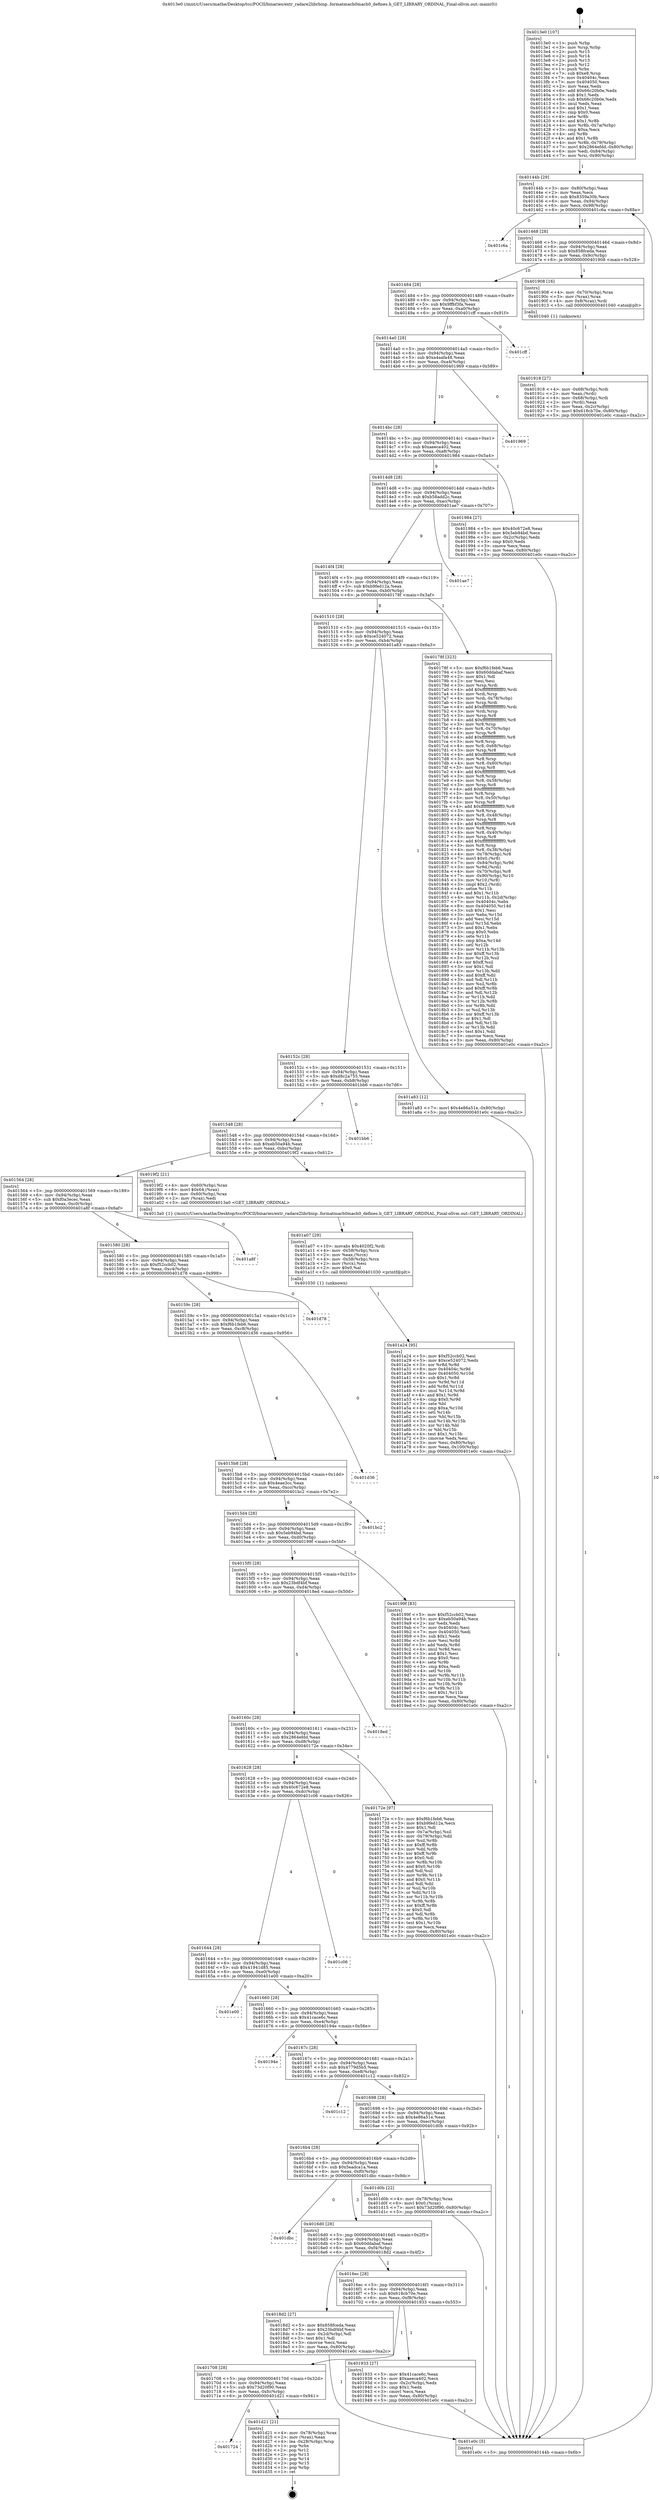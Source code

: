 digraph "0x4013e0" {
  label = "0x4013e0 (/mnt/c/Users/mathe/Desktop/tcc/POCII/binaries/extr_radare2librbinp..formatmach0mach0_defines.h_GET_LIBRARY_ORDINAL_Final-ollvm.out::main(0))"
  labelloc = "t"
  node[shape=record]

  Entry [label="",width=0.3,height=0.3,shape=circle,fillcolor=black,style=filled]
  "0x40144b" [label="{
     0x40144b [29]\l
     | [instrs]\l
     &nbsp;&nbsp;0x40144b \<+3\>: mov -0x80(%rbp),%eax\l
     &nbsp;&nbsp;0x40144e \<+2\>: mov %eax,%ecx\l
     &nbsp;&nbsp;0x401450 \<+6\>: sub $0x8359a30b,%ecx\l
     &nbsp;&nbsp;0x401456 \<+6\>: mov %eax,-0x94(%rbp)\l
     &nbsp;&nbsp;0x40145c \<+6\>: mov %ecx,-0x98(%rbp)\l
     &nbsp;&nbsp;0x401462 \<+6\>: je 0000000000401c6a \<main+0x88a\>\l
  }"]
  "0x401c6a" [label="{
     0x401c6a\l
  }", style=dashed]
  "0x401468" [label="{
     0x401468 [28]\l
     | [instrs]\l
     &nbsp;&nbsp;0x401468 \<+5\>: jmp 000000000040146d \<main+0x8d\>\l
     &nbsp;&nbsp;0x40146d \<+6\>: mov -0x94(%rbp),%eax\l
     &nbsp;&nbsp;0x401473 \<+5\>: sub $0x858fceda,%eax\l
     &nbsp;&nbsp;0x401478 \<+6\>: mov %eax,-0x9c(%rbp)\l
     &nbsp;&nbsp;0x40147e \<+6\>: je 0000000000401908 \<main+0x528\>\l
  }"]
  Exit [label="",width=0.3,height=0.3,shape=circle,fillcolor=black,style=filled,peripheries=2]
  "0x401908" [label="{
     0x401908 [16]\l
     | [instrs]\l
     &nbsp;&nbsp;0x401908 \<+4\>: mov -0x70(%rbp),%rax\l
     &nbsp;&nbsp;0x40190c \<+3\>: mov (%rax),%rax\l
     &nbsp;&nbsp;0x40190f \<+4\>: mov 0x8(%rax),%rdi\l
     &nbsp;&nbsp;0x401913 \<+5\>: call 0000000000401040 \<atoi@plt\>\l
     | [calls]\l
     &nbsp;&nbsp;0x401040 \{1\} (unknown)\l
  }"]
  "0x401484" [label="{
     0x401484 [28]\l
     | [instrs]\l
     &nbsp;&nbsp;0x401484 \<+5\>: jmp 0000000000401489 \<main+0xa9\>\l
     &nbsp;&nbsp;0x401489 \<+6\>: mov -0x94(%rbp),%eax\l
     &nbsp;&nbsp;0x40148f \<+5\>: sub $0x9ffbf3fa,%eax\l
     &nbsp;&nbsp;0x401494 \<+6\>: mov %eax,-0xa0(%rbp)\l
     &nbsp;&nbsp;0x40149a \<+6\>: je 0000000000401cff \<main+0x91f\>\l
  }"]
  "0x401724" [label="{
     0x401724\l
  }", style=dashed]
  "0x401cff" [label="{
     0x401cff\l
  }", style=dashed]
  "0x4014a0" [label="{
     0x4014a0 [28]\l
     | [instrs]\l
     &nbsp;&nbsp;0x4014a0 \<+5\>: jmp 00000000004014a5 \<main+0xc5\>\l
     &nbsp;&nbsp;0x4014a5 \<+6\>: mov -0x94(%rbp),%eax\l
     &nbsp;&nbsp;0x4014ab \<+5\>: sub $0xa4aafa48,%eax\l
     &nbsp;&nbsp;0x4014b0 \<+6\>: mov %eax,-0xa4(%rbp)\l
     &nbsp;&nbsp;0x4014b6 \<+6\>: je 0000000000401969 \<main+0x589\>\l
  }"]
  "0x401d21" [label="{
     0x401d21 [21]\l
     | [instrs]\l
     &nbsp;&nbsp;0x401d21 \<+4\>: mov -0x78(%rbp),%rax\l
     &nbsp;&nbsp;0x401d25 \<+2\>: mov (%rax),%eax\l
     &nbsp;&nbsp;0x401d27 \<+4\>: lea -0x28(%rbp),%rsp\l
     &nbsp;&nbsp;0x401d2b \<+1\>: pop %rbx\l
     &nbsp;&nbsp;0x401d2c \<+2\>: pop %r12\l
     &nbsp;&nbsp;0x401d2e \<+2\>: pop %r13\l
     &nbsp;&nbsp;0x401d30 \<+2\>: pop %r14\l
     &nbsp;&nbsp;0x401d32 \<+2\>: pop %r15\l
     &nbsp;&nbsp;0x401d34 \<+1\>: pop %rbp\l
     &nbsp;&nbsp;0x401d35 \<+1\>: ret\l
  }"]
  "0x401969" [label="{
     0x401969\l
  }", style=dashed]
  "0x4014bc" [label="{
     0x4014bc [28]\l
     | [instrs]\l
     &nbsp;&nbsp;0x4014bc \<+5\>: jmp 00000000004014c1 \<main+0xe1\>\l
     &nbsp;&nbsp;0x4014c1 \<+6\>: mov -0x94(%rbp),%eax\l
     &nbsp;&nbsp;0x4014c7 \<+5\>: sub $0xaeeca402,%eax\l
     &nbsp;&nbsp;0x4014cc \<+6\>: mov %eax,-0xa8(%rbp)\l
     &nbsp;&nbsp;0x4014d2 \<+6\>: je 0000000000401984 \<main+0x5a4\>\l
  }"]
  "0x401a24" [label="{
     0x401a24 [95]\l
     | [instrs]\l
     &nbsp;&nbsp;0x401a24 \<+5\>: mov $0xf52ccb02,%esi\l
     &nbsp;&nbsp;0x401a29 \<+5\>: mov $0xce524072,%edx\l
     &nbsp;&nbsp;0x401a2e \<+3\>: xor %r8d,%r8d\l
     &nbsp;&nbsp;0x401a31 \<+8\>: mov 0x40404c,%r9d\l
     &nbsp;&nbsp;0x401a39 \<+8\>: mov 0x404050,%r10d\l
     &nbsp;&nbsp;0x401a41 \<+4\>: sub $0x1,%r8d\l
     &nbsp;&nbsp;0x401a45 \<+3\>: mov %r9d,%r11d\l
     &nbsp;&nbsp;0x401a48 \<+3\>: add %r8d,%r11d\l
     &nbsp;&nbsp;0x401a4b \<+4\>: imul %r11d,%r9d\l
     &nbsp;&nbsp;0x401a4f \<+4\>: and $0x1,%r9d\l
     &nbsp;&nbsp;0x401a53 \<+4\>: cmp $0x0,%r9d\l
     &nbsp;&nbsp;0x401a57 \<+3\>: sete %bl\l
     &nbsp;&nbsp;0x401a5a \<+4\>: cmp $0xa,%r10d\l
     &nbsp;&nbsp;0x401a5e \<+4\>: setl %r14b\l
     &nbsp;&nbsp;0x401a62 \<+3\>: mov %bl,%r15b\l
     &nbsp;&nbsp;0x401a65 \<+3\>: and %r14b,%r15b\l
     &nbsp;&nbsp;0x401a68 \<+3\>: xor %r14b,%bl\l
     &nbsp;&nbsp;0x401a6b \<+3\>: or %bl,%r15b\l
     &nbsp;&nbsp;0x401a6e \<+4\>: test $0x1,%r15b\l
     &nbsp;&nbsp;0x401a72 \<+3\>: cmovne %edx,%esi\l
     &nbsp;&nbsp;0x401a75 \<+3\>: mov %esi,-0x80(%rbp)\l
     &nbsp;&nbsp;0x401a78 \<+6\>: mov %eax,-0x100(%rbp)\l
     &nbsp;&nbsp;0x401a7e \<+5\>: jmp 0000000000401e0c \<main+0xa2c\>\l
  }"]
  "0x401984" [label="{
     0x401984 [27]\l
     | [instrs]\l
     &nbsp;&nbsp;0x401984 \<+5\>: mov $0x40c672e8,%eax\l
     &nbsp;&nbsp;0x401989 \<+5\>: mov $0x5eb94bd,%ecx\l
     &nbsp;&nbsp;0x40198e \<+3\>: mov -0x2c(%rbp),%edx\l
     &nbsp;&nbsp;0x401991 \<+3\>: cmp $0x0,%edx\l
     &nbsp;&nbsp;0x401994 \<+3\>: cmove %ecx,%eax\l
     &nbsp;&nbsp;0x401997 \<+3\>: mov %eax,-0x80(%rbp)\l
     &nbsp;&nbsp;0x40199a \<+5\>: jmp 0000000000401e0c \<main+0xa2c\>\l
  }"]
  "0x4014d8" [label="{
     0x4014d8 [28]\l
     | [instrs]\l
     &nbsp;&nbsp;0x4014d8 \<+5\>: jmp 00000000004014dd \<main+0xfd\>\l
     &nbsp;&nbsp;0x4014dd \<+6\>: mov -0x94(%rbp),%eax\l
     &nbsp;&nbsp;0x4014e3 \<+5\>: sub $0xb58add2c,%eax\l
     &nbsp;&nbsp;0x4014e8 \<+6\>: mov %eax,-0xac(%rbp)\l
     &nbsp;&nbsp;0x4014ee \<+6\>: je 0000000000401ae7 \<main+0x707\>\l
  }"]
  "0x401a07" [label="{
     0x401a07 [29]\l
     | [instrs]\l
     &nbsp;&nbsp;0x401a07 \<+10\>: movabs $0x4020f2,%rdi\l
     &nbsp;&nbsp;0x401a11 \<+4\>: mov -0x58(%rbp),%rcx\l
     &nbsp;&nbsp;0x401a15 \<+2\>: mov %eax,(%rcx)\l
     &nbsp;&nbsp;0x401a17 \<+4\>: mov -0x58(%rbp),%rcx\l
     &nbsp;&nbsp;0x401a1b \<+2\>: mov (%rcx),%esi\l
     &nbsp;&nbsp;0x401a1d \<+2\>: mov $0x0,%al\l
     &nbsp;&nbsp;0x401a1f \<+5\>: call 0000000000401030 \<printf@plt\>\l
     | [calls]\l
     &nbsp;&nbsp;0x401030 \{1\} (unknown)\l
  }"]
  "0x401ae7" [label="{
     0x401ae7\l
  }", style=dashed]
  "0x4014f4" [label="{
     0x4014f4 [28]\l
     | [instrs]\l
     &nbsp;&nbsp;0x4014f4 \<+5\>: jmp 00000000004014f9 \<main+0x119\>\l
     &nbsp;&nbsp;0x4014f9 \<+6\>: mov -0x94(%rbp),%eax\l
     &nbsp;&nbsp;0x4014ff \<+5\>: sub $0xb9fed12a,%eax\l
     &nbsp;&nbsp;0x401504 \<+6\>: mov %eax,-0xb0(%rbp)\l
     &nbsp;&nbsp;0x40150a \<+6\>: je 000000000040178f \<main+0x3af\>\l
  }"]
  "0x401708" [label="{
     0x401708 [28]\l
     | [instrs]\l
     &nbsp;&nbsp;0x401708 \<+5\>: jmp 000000000040170d \<main+0x32d\>\l
     &nbsp;&nbsp;0x40170d \<+6\>: mov -0x94(%rbp),%eax\l
     &nbsp;&nbsp;0x401713 \<+5\>: sub $0x73d20f90,%eax\l
     &nbsp;&nbsp;0x401718 \<+6\>: mov %eax,-0xfc(%rbp)\l
     &nbsp;&nbsp;0x40171e \<+6\>: je 0000000000401d21 \<main+0x941\>\l
  }"]
  "0x40178f" [label="{
     0x40178f [323]\l
     | [instrs]\l
     &nbsp;&nbsp;0x40178f \<+5\>: mov $0xf6b1feb6,%eax\l
     &nbsp;&nbsp;0x401794 \<+5\>: mov $0x60ddabaf,%ecx\l
     &nbsp;&nbsp;0x401799 \<+2\>: mov $0x1,%dl\l
     &nbsp;&nbsp;0x40179b \<+2\>: xor %esi,%esi\l
     &nbsp;&nbsp;0x40179d \<+3\>: mov %rsp,%rdi\l
     &nbsp;&nbsp;0x4017a0 \<+4\>: add $0xfffffffffffffff0,%rdi\l
     &nbsp;&nbsp;0x4017a4 \<+3\>: mov %rdi,%rsp\l
     &nbsp;&nbsp;0x4017a7 \<+4\>: mov %rdi,-0x78(%rbp)\l
     &nbsp;&nbsp;0x4017ab \<+3\>: mov %rsp,%rdi\l
     &nbsp;&nbsp;0x4017ae \<+4\>: add $0xfffffffffffffff0,%rdi\l
     &nbsp;&nbsp;0x4017b2 \<+3\>: mov %rdi,%rsp\l
     &nbsp;&nbsp;0x4017b5 \<+3\>: mov %rsp,%r8\l
     &nbsp;&nbsp;0x4017b8 \<+4\>: add $0xfffffffffffffff0,%r8\l
     &nbsp;&nbsp;0x4017bc \<+3\>: mov %r8,%rsp\l
     &nbsp;&nbsp;0x4017bf \<+4\>: mov %r8,-0x70(%rbp)\l
     &nbsp;&nbsp;0x4017c3 \<+3\>: mov %rsp,%r8\l
     &nbsp;&nbsp;0x4017c6 \<+4\>: add $0xfffffffffffffff0,%r8\l
     &nbsp;&nbsp;0x4017ca \<+3\>: mov %r8,%rsp\l
     &nbsp;&nbsp;0x4017cd \<+4\>: mov %r8,-0x68(%rbp)\l
     &nbsp;&nbsp;0x4017d1 \<+3\>: mov %rsp,%r8\l
     &nbsp;&nbsp;0x4017d4 \<+4\>: add $0xfffffffffffffff0,%r8\l
     &nbsp;&nbsp;0x4017d8 \<+3\>: mov %r8,%rsp\l
     &nbsp;&nbsp;0x4017db \<+4\>: mov %r8,-0x60(%rbp)\l
     &nbsp;&nbsp;0x4017df \<+3\>: mov %rsp,%r8\l
     &nbsp;&nbsp;0x4017e2 \<+4\>: add $0xfffffffffffffff0,%r8\l
     &nbsp;&nbsp;0x4017e6 \<+3\>: mov %r8,%rsp\l
     &nbsp;&nbsp;0x4017e9 \<+4\>: mov %r8,-0x58(%rbp)\l
     &nbsp;&nbsp;0x4017ed \<+3\>: mov %rsp,%r8\l
     &nbsp;&nbsp;0x4017f0 \<+4\>: add $0xfffffffffffffff0,%r8\l
     &nbsp;&nbsp;0x4017f4 \<+3\>: mov %r8,%rsp\l
     &nbsp;&nbsp;0x4017f7 \<+4\>: mov %r8,-0x50(%rbp)\l
     &nbsp;&nbsp;0x4017fb \<+3\>: mov %rsp,%r8\l
     &nbsp;&nbsp;0x4017fe \<+4\>: add $0xfffffffffffffff0,%r8\l
     &nbsp;&nbsp;0x401802 \<+3\>: mov %r8,%rsp\l
     &nbsp;&nbsp;0x401805 \<+4\>: mov %r8,-0x48(%rbp)\l
     &nbsp;&nbsp;0x401809 \<+3\>: mov %rsp,%r8\l
     &nbsp;&nbsp;0x40180c \<+4\>: add $0xfffffffffffffff0,%r8\l
     &nbsp;&nbsp;0x401810 \<+3\>: mov %r8,%rsp\l
     &nbsp;&nbsp;0x401813 \<+4\>: mov %r8,-0x40(%rbp)\l
     &nbsp;&nbsp;0x401817 \<+3\>: mov %rsp,%r8\l
     &nbsp;&nbsp;0x40181a \<+4\>: add $0xfffffffffffffff0,%r8\l
     &nbsp;&nbsp;0x40181e \<+3\>: mov %r8,%rsp\l
     &nbsp;&nbsp;0x401821 \<+4\>: mov %r8,-0x38(%rbp)\l
     &nbsp;&nbsp;0x401825 \<+4\>: mov -0x78(%rbp),%r8\l
     &nbsp;&nbsp;0x401829 \<+7\>: movl $0x0,(%r8)\l
     &nbsp;&nbsp;0x401830 \<+7\>: mov -0x84(%rbp),%r9d\l
     &nbsp;&nbsp;0x401837 \<+3\>: mov %r9d,(%rdi)\l
     &nbsp;&nbsp;0x40183a \<+4\>: mov -0x70(%rbp),%r8\l
     &nbsp;&nbsp;0x40183e \<+7\>: mov -0x90(%rbp),%r10\l
     &nbsp;&nbsp;0x401845 \<+3\>: mov %r10,(%r8)\l
     &nbsp;&nbsp;0x401848 \<+3\>: cmpl $0x2,(%rdi)\l
     &nbsp;&nbsp;0x40184b \<+4\>: setne %r11b\l
     &nbsp;&nbsp;0x40184f \<+4\>: and $0x1,%r11b\l
     &nbsp;&nbsp;0x401853 \<+4\>: mov %r11b,-0x2d(%rbp)\l
     &nbsp;&nbsp;0x401857 \<+7\>: mov 0x40404c,%ebx\l
     &nbsp;&nbsp;0x40185e \<+8\>: mov 0x404050,%r14d\l
     &nbsp;&nbsp;0x401866 \<+3\>: sub $0x1,%esi\l
     &nbsp;&nbsp;0x401869 \<+3\>: mov %ebx,%r15d\l
     &nbsp;&nbsp;0x40186c \<+3\>: add %esi,%r15d\l
     &nbsp;&nbsp;0x40186f \<+4\>: imul %r15d,%ebx\l
     &nbsp;&nbsp;0x401873 \<+3\>: and $0x1,%ebx\l
     &nbsp;&nbsp;0x401876 \<+3\>: cmp $0x0,%ebx\l
     &nbsp;&nbsp;0x401879 \<+4\>: sete %r11b\l
     &nbsp;&nbsp;0x40187d \<+4\>: cmp $0xa,%r14d\l
     &nbsp;&nbsp;0x401881 \<+4\>: setl %r12b\l
     &nbsp;&nbsp;0x401885 \<+3\>: mov %r11b,%r13b\l
     &nbsp;&nbsp;0x401888 \<+4\>: xor $0xff,%r13b\l
     &nbsp;&nbsp;0x40188c \<+3\>: mov %r12b,%sil\l
     &nbsp;&nbsp;0x40188f \<+4\>: xor $0xff,%sil\l
     &nbsp;&nbsp;0x401893 \<+3\>: xor $0x1,%dl\l
     &nbsp;&nbsp;0x401896 \<+3\>: mov %r13b,%dil\l
     &nbsp;&nbsp;0x401899 \<+4\>: and $0xff,%dil\l
     &nbsp;&nbsp;0x40189d \<+3\>: and %dl,%r11b\l
     &nbsp;&nbsp;0x4018a0 \<+3\>: mov %sil,%r8b\l
     &nbsp;&nbsp;0x4018a3 \<+4\>: and $0xff,%r8b\l
     &nbsp;&nbsp;0x4018a7 \<+3\>: and %dl,%r12b\l
     &nbsp;&nbsp;0x4018aa \<+3\>: or %r11b,%dil\l
     &nbsp;&nbsp;0x4018ad \<+3\>: or %r12b,%r8b\l
     &nbsp;&nbsp;0x4018b0 \<+3\>: xor %r8b,%dil\l
     &nbsp;&nbsp;0x4018b3 \<+3\>: or %sil,%r13b\l
     &nbsp;&nbsp;0x4018b6 \<+4\>: xor $0xff,%r13b\l
     &nbsp;&nbsp;0x4018ba \<+3\>: or $0x1,%dl\l
     &nbsp;&nbsp;0x4018bd \<+3\>: and %dl,%r13b\l
     &nbsp;&nbsp;0x4018c0 \<+3\>: or %r13b,%dil\l
     &nbsp;&nbsp;0x4018c3 \<+4\>: test $0x1,%dil\l
     &nbsp;&nbsp;0x4018c7 \<+3\>: cmovne %ecx,%eax\l
     &nbsp;&nbsp;0x4018ca \<+3\>: mov %eax,-0x80(%rbp)\l
     &nbsp;&nbsp;0x4018cd \<+5\>: jmp 0000000000401e0c \<main+0xa2c\>\l
  }"]
  "0x401510" [label="{
     0x401510 [28]\l
     | [instrs]\l
     &nbsp;&nbsp;0x401510 \<+5\>: jmp 0000000000401515 \<main+0x135\>\l
     &nbsp;&nbsp;0x401515 \<+6\>: mov -0x94(%rbp),%eax\l
     &nbsp;&nbsp;0x40151b \<+5\>: sub $0xce524072,%eax\l
     &nbsp;&nbsp;0x401520 \<+6\>: mov %eax,-0xb4(%rbp)\l
     &nbsp;&nbsp;0x401526 \<+6\>: je 0000000000401a83 \<main+0x6a3\>\l
  }"]
  "0x401933" [label="{
     0x401933 [27]\l
     | [instrs]\l
     &nbsp;&nbsp;0x401933 \<+5\>: mov $0x41cace6c,%eax\l
     &nbsp;&nbsp;0x401938 \<+5\>: mov $0xaeeca402,%ecx\l
     &nbsp;&nbsp;0x40193d \<+3\>: mov -0x2c(%rbp),%edx\l
     &nbsp;&nbsp;0x401940 \<+3\>: cmp $0x1,%edx\l
     &nbsp;&nbsp;0x401943 \<+3\>: cmovl %ecx,%eax\l
     &nbsp;&nbsp;0x401946 \<+3\>: mov %eax,-0x80(%rbp)\l
     &nbsp;&nbsp;0x401949 \<+5\>: jmp 0000000000401e0c \<main+0xa2c\>\l
  }"]
  "0x401a83" [label="{
     0x401a83 [12]\l
     | [instrs]\l
     &nbsp;&nbsp;0x401a83 \<+7\>: movl $0x4e86a51e,-0x80(%rbp)\l
     &nbsp;&nbsp;0x401a8a \<+5\>: jmp 0000000000401e0c \<main+0xa2c\>\l
  }"]
  "0x40152c" [label="{
     0x40152c [28]\l
     | [instrs]\l
     &nbsp;&nbsp;0x40152c \<+5\>: jmp 0000000000401531 \<main+0x151\>\l
     &nbsp;&nbsp;0x401531 \<+6\>: mov -0x94(%rbp),%eax\l
     &nbsp;&nbsp;0x401537 \<+5\>: sub $0xd8c2a755,%eax\l
     &nbsp;&nbsp;0x40153c \<+6\>: mov %eax,-0xb8(%rbp)\l
     &nbsp;&nbsp;0x401542 \<+6\>: je 0000000000401bb6 \<main+0x7d6\>\l
  }"]
  "0x401918" [label="{
     0x401918 [27]\l
     | [instrs]\l
     &nbsp;&nbsp;0x401918 \<+4\>: mov -0x68(%rbp),%rdi\l
     &nbsp;&nbsp;0x40191c \<+2\>: mov %eax,(%rdi)\l
     &nbsp;&nbsp;0x40191e \<+4\>: mov -0x68(%rbp),%rdi\l
     &nbsp;&nbsp;0x401922 \<+2\>: mov (%rdi),%eax\l
     &nbsp;&nbsp;0x401924 \<+3\>: mov %eax,-0x2c(%rbp)\l
     &nbsp;&nbsp;0x401927 \<+7\>: movl $0x618cb70e,-0x80(%rbp)\l
     &nbsp;&nbsp;0x40192e \<+5\>: jmp 0000000000401e0c \<main+0xa2c\>\l
  }"]
  "0x401bb6" [label="{
     0x401bb6\l
  }", style=dashed]
  "0x401548" [label="{
     0x401548 [28]\l
     | [instrs]\l
     &nbsp;&nbsp;0x401548 \<+5\>: jmp 000000000040154d \<main+0x16d\>\l
     &nbsp;&nbsp;0x40154d \<+6\>: mov -0x94(%rbp),%eax\l
     &nbsp;&nbsp;0x401553 \<+5\>: sub $0xeb50a94b,%eax\l
     &nbsp;&nbsp;0x401558 \<+6\>: mov %eax,-0xbc(%rbp)\l
     &nbsp;&nbsp;0x40155e \<+6\>: je 00000000004019f2 \<main+0x612\>\l
  }"]
  "0x4016ec" [label="{
     0x4016ec [28]\l
     | [instrs]\l
     &nbsp;&nbsp;0x4016ec \<+5\>: jmp 00000000004016f1 \<main+0x311\>\l
     &nbsp;&nbsp;0x4016f1 \<+6\>: mov -0x94(%rbp),%eax\l
     &nbsp;&nbsp;0x4016f7 \<+5\>: sub $0x618cb70e,%eax\l
     &nbsp;&nbsp;0x4016fc \<+6\>: mov %eax,-0xf8(%rbp)\l
     &nbsp;&nbsp;0x401702 \<+6\>: je 0000000000401933 \<main+0x553\>\l
  }"]
  "0x4019f2" [label="{
     0x4019f2 [21]\l
     | [instrs]\l
     &nbsp;&nbsp;0x4019f2 \<+4\>: mov -0x60(%rbp),%rax\l
     &nbsp;&nbsp;0x4019f6 \<+6\>: movl $0x64,(%rax)\l
     &nbsp;&nbsp;0x4019fc \<+4\>: mov -0x60(%rbp),%rax\l
     &nbsp;&nbsp;0x401a00 \<+2\>: mov (%rax),%edi\l
     &nbsp;&nbsp;0x401a02 \<+5\>: call 00000000004013a0 \<GET_LIBRARY_ORDINAL\>\l
     | [calls]\l
     &nbsp;&nbsp;0x4013a0 \{1\} (/mnt/c/Users/mathe/Desktop/tcc/POCII/binaries/extr_radare2librbinp..formatmach0mach0_defines.h_GET_LIBRARY_ORDINAL_Final-ollvm.out::GET_LIBRARY_ORDINAL)\l
  }"]
  "0x401564" [label="{
     0x401564 [28]\l
     | [instrs]\l
     &nbsp;&nbsp;0x401564 \<+5\>: jmp 0000000000401569 \<main+0x189\>\l
     &nbsp;&nbsp;0x401569 \<+6\>: mov -0x94(%rbp),%eax\l
     &nbsp;&nbsp;0x40156f \<+5\>: sub $0xf0a3ecec,%eax\l
     &nbsp;&nbsp;0x401574 \<+6\>: mov %eax,-0xc0(%rbp)\l
     &nbsp;&nbsp;0x40157a \<+6\>: je 0000000000401a8f \<main+0x6af\>\l
  }"]
  "0x4018d2" [label="{
     0x4018d2 [27]\l
     | [instrs]\l
     &nbsp;&nbsp;0x4018d2 \<+5\>: mov $0x858fceda,%eax\l
     &nbsp;&nbsp;0x4018d7 \<+5\>: mov $0x23bdf4bf,%ecx\l
     &nbsp;&nbsp;0x4018dc \<+3\>: mov -0x2d(%rbp),%dl\l
     &nbsp;&nbsp;0x4018df \<+3\>: test $0x1,%dl\l
     &nbsp;&nbsp;0x4018e2 \<+3\>: cmovne %ecx,%eax\l
     &nbsp;&nbsp;0x4018e5 \<+3\>: mov %eax,-0x80(%rbp)\l
     &nbsp;&nbsp;0x4018e8 \<+5\>: jmp 0000000000401e0c \<main+0xa2c\>\l
  }"]
  "0x401a8f" [label="{
     0x401a8f\l
  }", style=dashed]
  "0x401580" [label="{
     0x401580 [28]\l
     | [instrs]\l
     &nbsp;&nbsp;0x401580 \<+5\>: jmp 0000000000401585 \<main+0x1a5\>\l
     &nbsp;&nbsp;0x401585 \<+6\>: mov -0x94(%rbp),%eax\l
     &nbsp;&nbsp;0x40158b \<+5\>: sub $0xf52ccb02,%eax\l
     &nbsp;&nbsp;0x401590 \<+6\>: mov %eax,-0xc4(%rbp)\l
     &nbsp;&nbsp;0x401596 \<+6\>: je 0000000000401d78 \<main+0x998\>\l
  }"]
  "0x4016d0" [label="{
     0x4016d0 [28]\l
     | [instrs]\l
     &nbsp;&nbsp;0x4016d0 \<+5\>: jmp 00000000004016d5 \<main+0x2f5\>\l
     &nbsp;&nbsp;0x4016d5 \<+6\>: mov -0x94(%rbp),%eax\l
     &nbsp;&nbsp;0x4016db \<+5\>: sub $0x60ddabaf,%eax\l
     &nbsp;&nbsp;0x4016e0 \<+6\>: mov %eax,-0xf4(%rbp)\l
     &nbsp;&nbsp;0x4016e6 \<+6\>: je 00000000004018d2 \<main+0x4f2\>\l
  }"]
  "0x401d78" [label="{
     0x401d78\l
  }", style=dashed]
  "0x40159c" [label="{
     0x40159c [28]\l
     | [instrs]\l
     &nbsp;&nbsp;0x40159c \<+5\>: jmp 00000000004015a1 \<main+0x1c1\>\l
     &nbsp;&nbsp;0x4015a1 \<+6\>: mov -0x94(%rbp),%eax\l
     &nbsp;&nbsp;0x4015a7 \<+5\>: sub $0xf6b1feb6,%eax\l
     &nbsp;&nbsp;0x4015ac \<+6\>: mov %eax,-0xc8(%rbp)\l
     &nbsp;&nbsp;0x4015b2 \<+6\>: je 0000000000401d36 \<main+0x956\>\l
  }"]
  "0x401dbc" [label="{
     0x401dbc\l
  }", style=dashed]
  "0x401d36" [label="{
     0x401d36\l
  }", style=dashed]
  "0x4015b8" [label="{
     0x4015b8 [28]\l
     | [instrs]\l
     &nbsp;&nbsp;0x4015b8 \<+5\>: jmp 00000000004015bd \<main+0x1dd\>\l
     &nbsp;&nbsp;0x4015bd \<+6\>: mov -0x94(%rbp),%eax\l
     &nbsp;&nbsp;0x4015c3 \<+5\>: sub $0x4eae3cc,%eax\l
     &nbsp;&nbsp;0x4015c8 \<+6\>: mov %eax,-0xcc(%rbp)\l
     &nbsp;&nbsp;0x4015ce \<+6\>: je 0000000000401bc2 \<main+0x7e2\>\l
  }"]
  "0x4016b4" [label="{
     0x4016b4 [28]\l
     | [instrs]\l
     &nbsp;&nbsp;0x4016b4 \<+5\>: jmp 00000000004016b9 \<main+0x2d9\>\l
     &nbsp;&nbsp;0x4016b9 \<+6\>: mov -0x94(%rbp),%eax\l
     &nbsp;&nbsp;0x4016bf \<+5\>: sub $0x5eadca1a,%eax\l
     &nbsp;&nbsp;0x4016c4 \<+6\>: mov %eax,-0xf0(%rbp)\l
     &nbsp;&nbsp;0x4016ca \<+6\>: je 0000000000401dbc \<main+0x9dc\>\l
  }"]
  "0x401bc2" [label="{
     0x401bc2\l
  }", style=dashed]
  "0x4015d4" [label="{
     0x4015d4 [28]\l
     | [instrs]\l
     &nbsp;&nbsp;0x4015d4 \<+5\>: jmp 00000000004015d9 \<main+0x1f9\>\l
     &nbsp;&nbsp;0x4015d9 \<+6\>: mov -0x94(%rbp),%eax\l
     &nbsp;&nbsp;0x4015df \<+5\>: sub $0x5eb94bd,%eax\l
     &nbsp;&nbsp;0x4015e4 \<+6\>: mov %eax,-0xd0(%rbp)\l
     &nbsp;&nbsp;0x4015ea \<+6\>: je 000000000040199f \<main+0x5bf\>\l
  }"]
  "0x401d0b" [label="{
     0x401d0b [22]\l
     | [instrs]\l
     &nbsp;&nbsp;0x401d0b \<+4\>: mov -0x78(%rbp),%rax\l
     &nbsp;&nbsp;0x401d0f \<+6\>: movl $0x0,(%rax)\l
     &nbsp;&nbsp;0x401d15 \<+7\>: movl $0x73d20f90,-0x80(%rbp)\l
     &nbsp;&nbsp;0x401d1c \<+5\>: jmp 0000000000401e0c \<main+0xa2c\>\l
  }"]
  "0x40199f" [label="{
     0x40199f [83]\l
     | [instrs]\l
     &nbsp;&nbsp;0x40199f \<+5\>: mov $0xf52ccb02,%eax\l
     &nbsp;&nbsp;0x4019a4 \<+5\>: mov $0xeb50a94b,%ecx\l
     &nbsp;&nbsp;0x4019a9 \<+2\>: xor %edx,%edx\l
     &nbsp;&nbsp;0x4019ab \<+7\>: mov 0x40404c,%esi\l
     &nbsp;&nbsp;0x4019b2 \<+7\>: mov 0x404050,%edi\l
     &nbsp;&nbsp;0x4019b9 \<+3\>: sub $0x1,%edx\l
     &nbsp;&nbsp;0x4019bc \<+3\>: mov %esi,%r8d\l
     &nbsp;&nbsp;0x4019bf \<+3\>: add %edx,%r8d\l
     &nbsp;&nbsp;0x4019c2 \<+4\>: imul %r8d,%esi\l
     &nbsp;&nbsp;0x4019c6 \<+3\>: and $0x1,%esi\l
     &nbsp;&nbsp;0x4019c9 \<+3\>: cmp $0x0,%esi\l
     &nbsp;&nbsp;0x4019cc \<+4\>: sete %r9b\l
     &nbsp;&nbsp;0x4019d0 \<+3\>: cmp $0xa,%edi\l
     &nbsp;&nbsp;0x4019d3 \<+4\>: setl %r10b\l
     &nbsp;&nbsp;0x4019d7 \<+3\>: mov %r9b,%r11b\l
     &nbsp;&nbsp;0x4019da \<+3\>: and %r10b,%r11b\l
     &nbsp;&nbsp;0x4019dd \<+3\>: xor %r10b,%r9b\l
     &nbsp;&nbsp;0x4019e0 \<+3\>: or %r9b,%r11b\l
     &nbsp;&nbsp;0x4019e3 \<+4\>: test $0x1,%r11b\l
     &nbsp;&nbsp;0x4019e7 \<+3\>: cmovne %ecx,%eax\l
     &nbsp;&nbsp;0x4019ea \<+3\>: mov %eax,-0x80(%rbp)\l
     &nbsp;&nbsp;0x4019ed \<+5\>: jmp 0000000000401e0c \<main+0xa2c\>\l
  }"]
  "0x4015f0" [label="{
     0x4015f0 [28]\l
     | [instrs]\l
     &nbsp;&nbsp;0x4015f0 \<+5\>: jmp 00000000004015f5 \<main+0x215\>\l
     &nbsp;&nbsp;0x4015f5 \<+6\>: mov -0x94(%rbp),%eax\l
     &nbsp;&nbsp;0x4015fb \<+5\>: sub $0x23bdf4bf,%eax\l
     &nbsp;&nbsp;0x401600 \<+6\>: mov %eax,-0xd4(%rbp)\l
     &nbsp;&nbsp;0x401606 \<+6\>: je 00000000004018ed \<main+0x50d\>\l
  }"]
  "0x401698" [label="{
     0x401698 [28]\l
     | [instrs]\l
     &nbsp;&nbsp;0x401698 \<+5\>: jmp 000000000040169d \<main+0x2bd\>\l
     &nbsp;&nbsp;0x40169d \<+6\>: mov -0x94(%rbp),%eax\l
     &nbsp;&nbsp;0x4016a3 \<+5\>: sub $0x4e86a51e,%eax\l
     &nbsp;&nbsp;0x4016a8 \<+6\>: mov %eax,-0xec(%rbp)\l
     &nbsp;&nbsp;0x4016ae \<+6\>: je 0000000000401d0b \<main+0x92b\>\l
  }"]
  "0x4018ed" [label="{
     0x4018ed\l
  }", style=dashed]
  "0x40160c" [label="{
     0x40160c [28]\l
     | [instrs]\l
     &nbsp;&nbsp;0x40160c \<+5\>: jmp 0000000000401611 \<main+0x231\>\l
     &nbsp;&nbsp;0x401611 \<+6\>: mov -0x94(%rbp),%eax\l
     &nbsp;&nbsp;0x401617 \<+5\>: sub $0x2864efdd,%eax\l
     &nbsp;&nbsp;0x40161c \<+6\>: mov %eax,-0xd8(%rbp)\l
     &nbsp;&nbsp;0x401622 \<+6\>: je 000000000040172e \<main+0x34e\>\l
  }"]
  "0x401c12" [label="{
     0x401c12\l
  }", style=dashed]
  "0x40172e" [label="{
     0x40172e [97]\l
     | [instrs]\l
     &nbsp;&nbsp;0x40172e \<+5\>: mov $0xf6b1feb6,%eax\l
     &nbsp;&nbsp;0x401733 \<+5\>: mov $0xb9fed12a,%ecx\l
     &nbsp;&nbsp;0x401738 \<+2\>: mov $0x1,%dl\l
     &nbsp;&nbsp;0x40173a \<+4\>: mov -0x7a(%rbp),%sil\l
     &nbsp;&nbsp;0x40173e \<+4\>: mov -0x79(%rbp),%dil\l
     &nbsp;&nbsp;0x401742 \<+3\>: mov %sil,%r8b\l
     &nbsp;&nbsp;0x401745 \<+4\>: xor $0xff,%r8b\l
     &nbsp;&nbsp;0x401749 \<+3\>: mov %dil,%r9b\l
     &nbsp;&nbsp;0x40174c \<+4\>: xor $0xff,%r9b\l
     &nbsp;&nbsp;0x401750 \<+3\>: xor $0x0,%dl\l
     &nbsp;&nbsp;0x401753 \<+3\>: mov %r8b,%r10b\l
     &nbsp;&nbsp;0x401756 \<+4\>: and $0x0,%r10b\l
     &nbsp;&nbsp;0x40175a \<+3\>: and %dl,%sil\l
     &nbsp;&nbsp;0x40175d \<+3\>: mov %r9b,%r11b\l
     &nbsp;&nbsp;0x401760 \<+4\>: and $0x0,%r11b\l
     &nbsp;&nbsp;0x401764 \<+3\>: and %dl,%dil\l
     &nbsp;&nbsp;0x401767 \<+3\>: or %sil,%r10b\l
     &nbsp;&nbsp;0x40176a \<+3\>: or %dil,%r11b\l
     &nbsp;&nbsp;0x40176d \<+3\>: xor %r11b,%r10b\l
     &nbsp;&nbsp;0x401770 \<+3\>: or %r9b,%r8b\l
     &nbsp;&nbsp;0x401773 \<+4\>: xor $0xff,%r8b\l
     &nbsp;&nbsp;0x401777 \<+3\>: or $0x0,%dl\l
     &nbsp;&nbsp;0x40177a \<+3\>: and %dl,%r8b\l
     &nbsp;&nbsp;0x40177d \<+3\>: or %r8b,%r10b\l
     &nbsp;&nbsp;0x401780 \<+4\>: test $0x1,%r10b\l
     &nbsp;&nbsp;0x401784 \<+3\>: cmovne %ecx,%eax\l
     &nbsp;&nbsp;0x401787 \<+3\>: mov %eax,-0x80(%rbp)\l
     &nbsp;&nbsp;0x40178a \<+5\>: jmp 0000000000401e0c \<main+0xa2c\>\l
  }"]
  "0x401628" [label="{
     0x401628 [28]\l
     | [instrs]\l
     &nbsp;&nbsp;0x401628 \<+5\>: jmp 000000000040162d \<main+0x24d\>\l
     &nbsp;&nbsp;0x40162d \<+6\>: mov -0x94(%rbp),%eax\l
     &nbsp;&nbsp;0x401633 \<+5\>: sub $0x40c672e8,%eax\l
     &nbsp;&nbsp;0x401638 \<+6\>: mov %eax,-0xdc(%rbp)\l
     &nbsp;&nbsp;0x40163e \<+6\>: je 0000000000401c06 \<main+0x826\>\l
  }"]
  "0x401e0c" [label="{
     0x401e0c [5]\l
     | [instrs]\l
     &nbsp;&nbsp;0x401e0c \<+5\>: jmp 000000000040144b \<main+0x6b\>\l
  }"]
  "0x4013e0" [label="{
     0x4013e0 [107]\l
     | [instrs]\l
     &nbsp;&nbsp;0x4013e0 \<+1\>: push %rbp\l
     &nbsp;&nbsp;0x4013e1 \<+3\>: mov %rsp,%rbp\l
     &nbsp;&nbsp;0x4013e4 \<+2\>: push %r15\l
     &nbsp;&nbsp;0x4013e6 \<+2\>: push %r14\l
     &nbsp;&nbsp;0x4013e8 \<+2\>: push %r13\l
     &nbsp;&nbsp;0x4013ea \<+2\>: push %r12\l
     &nbsp;&nbsp;0x4013ec \<+1\>: push %rbx\l
     &nbsp;&nbsp;0x4013ed \<+7\>: sub $0xe8,%rsp\l
     &nbsp;&nbsp;0x4013f4 \<+7\>: mov 0x40404c,%eax\l
     &nbsp;&nbsp;0x4013fb \<+7\>: mov 0x404050,%ecx\l
     &nbsp;&nbsp;0x401402 \<+2\>: mov %eax,%edx\l
     &nbsp;&nbsp;0x401404 \<+6\>: add $0x66c20b0e,%edx\l
     &nbsp;&nbsp;0x40140a \<+3\>: sub $0x1,%edx\l
     &nbsp;&nbsp;0x40140d \<+6\>: sub $0x66c20b0e,%edx\l
     &nbsp;&nbsp;0x401413 \<+3\>: imul %edx,%eax\l
     &nbsp;&nbsp;0x401416 \<+3\>: and $0x1,%eax\l
     &nbsp;&nbsp;0x401419 \<+3\>: cmp $0x0,%eax\l
     &nbsp;&nbsp;0x40141c \<+4\>: sete %r8b\l
     &nbsp;&nbsp;0x401420 \<+4\>: and $0x1,%r8b\l
     &nbsp;&nbsp;0x401424 \<+4\>: mov %r8b,-0x7a(%rbp)\l
     &nbsp;&nbsp;0x401428 \<+3\>: cmp $0xa,%ecx\l
     &nbsp;&nbsp;0x40142b \<+4\>: setl %r8b\l
     &nbsp;&nbsp;0x40142f \<+4\>: and $0x1,%r8b\l
     &nbsp;&nbsp;0x401433 \<+4\>: mov %r8b,-0x79(%rbp)\l
     &nbsp;&nbsp;0x401437 \<+7\>: movl $0x2864efdd,-0x80(%rbp)\l
     &nbsp;&nbsp;0x40143e \<+6\>: mov %edi,-0x84(%rbp)\l
     &nbsp;&nbsp;0x401444 \<+7\>: mov %rsi,-0x90(%rbp)\l
  }"]
  "0x40167c" [label="{
     0x40167c [28]\l
     | [instrs]\l
     &nbsp;&nbsp;0x40167c \<+5\>: jmp 0000000000401681 \<main+0x2a1\>\l
     &nbsp;&nbsp;0x401681 \<+6\>: mov -0x94(%rbp),%eax\l
     &nbsp;&nbsp;0x401687 \<+5\>: sub $0x4779d5b5,%eax\l
     &nbsp;&nbsp;0x40168c \<+6\>: mov %eax,-0xe8(%rbp)\l
     &nbsp;&nbsp;0x401692 \<+6\>: je 0000000000401c12 \<main+0x832\>\l
  }"]
  "0x40194e" [label="{
     0x40194e\l
  }", style=dashed]
  "0x401c06" [label="{
     0x401c06\l
  }", style=dashed]
  "0x401644" [label="{
     0x401644 [28]\l
     | [instrs]\l
     &nbsp;&nbsp;0x401644 \<+5\>: jmp 0000000000401649 \<main+0x269\>\l
     &nbsp;&nbsp;0x401649 \<+6\>: mov -0x94(%rbp),%eax\l
     &nbsp;&nbsp;0x40164f \<+5\>: sub $0x41941d85,%eax\l
     &nbsp;&nbsp;0x401654 \<+6\>: mov %eax,-0xe0(%rbp)\l
     &nbsp;&nbsp;0x40165a \<+6\>: je 0000000000401e00 \<main+0xa20\>\l
  }"]
  "0x401660" [label="{
     0x401660 [28]\l
     | [instrs]\l
     &nbsp;&nbsp;0x401660 \<+5\>: jmp 0000000000401665 \<main+0x285\>\l
     &nbsp;&nbsp;0x401665 \<+6\>: mov -0x94(%rbp),%eax\l
     &nbsp;&nbsp;0x40166b \<+5\>: sub $0x41cace6c,%eax\l
     &nbsp;&nbsp;0x401670 \<+6\>: mov %eax,-0xe4(%rbp)\l
     &nbsp;&nbsp;0x401676 \<+6\>: je 000000000040194e \<main+0x56e\>\l
  }"]
  "0x401e00" [label="{
     0x401e00\l
  }", style=dashed]
  Entry -> "0x4013e0" [label=" 1"]
  "0x40144b" -> "0x401c6a" [label=" 0"]
  "0x40144b" -> "0x401468" [label=" 11"]
  "0x401d21" -> Exit [label=" 1"]
  "0x401468" -> "0x401908" [label=" 1"]
  "0x401468" -> "0x401484" [label=" 10"]
  "0x401708" -> "0x401724" [label=" 0"]
  "0x401484" -> "0x401cff" [label=" 0"]
  "0x401484" -> "0x4014a0" [label=" 10"]
  "0x401708" -> "0x401d21" [label=" 1"]
  "0x4014a0" -> "0x401969" [label=" 0"]
  "0x4014a0" -> "0x4014bc" [label=" 10"]
  "0x401d0b" -> "0x401e0c" [label=" 1"]
  "0x4014bc" -> "0x401984" [label=" 1"]
  "0x4014bc" -> "0x4014d8" [label=" 9"]
  "0x401a83" -> "0x401e0c" [label=" 1"]
  "0x4014d8" -> "0x401ae7" [label=" 0"]
  "0x4014d8" -> "0x4014f4" [label=" 9"]
  "0x401a24" -> "0x401e0c" [label=" 1"]
  "0x4014f4" -> "0x40178f" [label=" 1"]
  "0x4014f4" -> "0x401510" [label=" 8"]
  "0x401a07" -> "0x401a24" [label=" 1"]
  "0x401510" -> "0x401a83" [label=" 1"]
  "0x401510" -> "0x40152c" [label=" 7"]
  "0x4019f2" -> "0x401a07" [label=" 1"]
  "0x40152c" -> "0x401bb6" [label=" 0"]
  "0x40152c" -> "0x401548" [label=" 7"]
  "0x401984" -> "0x401e0c" [label=" 1"]
  "0x401548" -> "0x4019f2" [label=" 1"]
  "0x401548" -> "0x401564" [label=" 6"]
  "0x401933" -> "0x401e0c" [label=" 1"]
  "0x401564" -> "0x401a8f" [label=" 0"]
  "0x401564" -> "0x401580" [label=" 6"]
  "0x4016ec" -> "0x401708" [label=" 1"]
  "0x401580" -> "0x401d78" [label=" 0"]
  "0x401580" -> "0x40159c" [label=" 6"]
  "0x40199f" -> "0x401e0c" [label=" 1"]
  "0x40159c" -> "0x401d36" [label=" 0"]
  "0x40159c" -> "0x4015b8" [label=" 6"]
  "0x401918" -> "0x401e0c" [label=" 1"]
  "0x4015b8" -> "0x401bc2" [label=" 0"]
  "0x4015b8" -> "0x4015d4" [label=" 6"]
  "0x4018d2" -> "0x401e0c" [label=" 1"]
  "0x4015d4" -> "0x40199f" [label=" 1"]
  "0x4015d4" -> "0x4015f0" [label=" 5"]
  "0x4016d0" -> "0x4016ec" [label=" 2"]
  "0x4015f0" -> "0x4018ed" [label=" 0"]
  "0x4015f0" -> "0x40160c" [label=" 5"]
  "0x4016ec" -> "0x401933" [label=" 1"]
  "0x40160c" -> "0x40172e" [label=" 1"]
  "0x40160c" -> "0x401628" [label=" 4"]
  "0x40172e" -> "0x401e0c" [label=" 1"]
  "0x4013e0" -> "0x40144b" [label=" 1"]
  "0x401e0c" -> "0x40144b" [label=" 10"]
  "0x4016b4" -> "0x4016d0" [label=" 3"]
  "0x40178f" -> "0x401e0c" [label=" 1"]
  "0x401908" -> "0x401918" [label=" 1"]
  "0x401628" -> "0x401c06" [label=" 0"]
  "0x401628" -> "0x401644" [label=" 4"]
  "0x401698" -> "0x4016b4" [label=" 3"]
  "0x401644" -> "0x401e00" [label=" 0"]
  "0x401644" -> "0x401660" [label=" 4"]
  "0x401698" -> "0x401d0b" [label=" 1"]
  "0x401660" -> "0x40194e" [label=" 0"]
  "0x401660" -> "0x40167c" [label=" 4"]
  "0x4016b4" -> "0x401dbc" [label=" 0"]
  "0x40167c" -> "0x401c12" [label=" 0"]
  "0x40167c" -> "0x401698" [label=" 4"]
  "0x4016d0" -> "0x4018d2" [label=" 1"]
}
